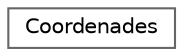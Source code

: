 digraph "Jerarquia Gràfica de la Classe"
{
 // LATEX_PDF_SIZE
  bgcolor="transparent";
  edge [fontname=Helvetica,fontsize=10,labelfontname=Helvetica,labelfontsize=10];
  node [fontname=Helvetica,fontsize=10,shape=box,height=0.2,width=0.4];
  rankdir="LR";
  Node0 [id="Node000000",label="Coordenades",height=0.2,width=0.4,color="grey40", fillcolor="white", style="filled",URL="$class_coordenades.html",tooltip="Coordenades geogràfiques (latitud, longitud)"];
}

